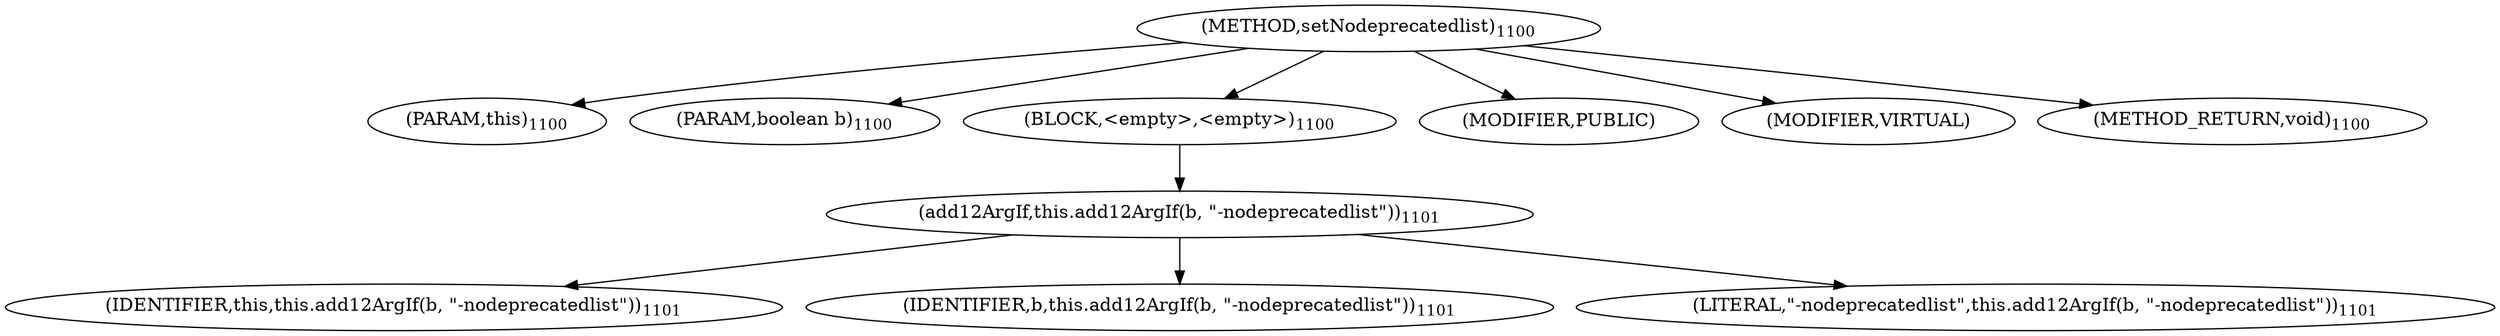 digraph "setNodeprecatedlist" {  
"1981" [label = <(METHOD,setNodeprecatedlist)<SUB>1100</SUB>> ]
"189" [label = <(PARAM,this)<SUB>1100</SUB>> ]
"1982" [label = <(PARAM,boolean b)<SUB>1100</SUB>> ]
"1983" [label = <(BLOCK,&lt;empty&gt;,&lt;empty&gt;)<SUB>1100</SUB>> ]
"1984" [label = <(add12ArgIf,this.add12ArgIf(b, &quot;-nodeprecatedlist&quot;))<SUB>1101</SUB>> ]
"188" [label = <(IDENTIFIER,this,this.add12ArgIf(b, &quot;-nodeprecatedlist&quot;))<SUB>1101</SUB>> ]
"1985" [label = <(IDENTIFIER,b,this.add12ArgIf(b, &quot;-nodeprecatedlist&quot;))<SUB>1101</SUB>> ]
"1986" [label = <(LITERAL,&quot;-nodeprecatedlist&quot;,this.add12ArgIf(b, &quot;-nodeprecatedlist&quot;))<SUB>1101</SUB>> ]
"1987" [label = <(MODIFIER,PUBLIC)> ]
"1988" [label = <(MODIFIER,VIRTUAL)> ]
"1989" [label = <(METHOD_RETURN,void)<SUB>1100</SUB>> ]
  "1981" -> "189" 
  "1981" -> "1982" 
  "1981" -> "1983" 
  "1981" -> "1987" 
  "1981" -> "1988" 
  "1981" -> "1989" 
  "1983" -> "1984" 
  "1984" -> "188" 
  "1984" -> "1985" 
  "1984" -> "1986" 
}

